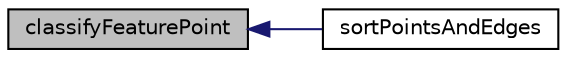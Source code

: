digraph "classifyFeaturePoint"
{
  bgcolor="transparent";
  edge [fontname="Helvetica",fontsize="10",labelfontname="Helvetica",labelfontsize="10"];
  node [fontname="Helvetica",fontsize="10",shape=record];
  rankdir="LR";
  Node1 [label="classifyFeaturePoint",height=0.2,width=0.4,color="black", fillcolor="grey75", style="filled" fontcolor="black"];
  Node1 -> Node2 [dir="back",color="midnightblue",fontsize="10",style="solid",fontname="Helvetica"];
  Node2 [label="sortPointsAndEdges",height=0.2,width=0.4,color="black",URL="$classFoam_1_1extendedEdgeMesh.html#a426fc67d70e364a54570d27d026c8f13"];
}
